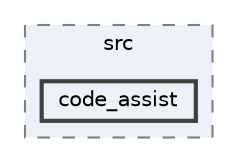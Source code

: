 digraph "packages/core/src/code_assist"
{
 // LATEX_PDF_SIZE
  bgcolor="transparent";
  edge [fontname=Helvetica,fontsize=10,labelfontname=Helvetica,labelfontsize=10];
  node [fontname=Helvetica,fontsize=10,shape=box,height=0.2,width=0.4];
  compound=true
  subgraph clusterdir_bdca545b7ad9837b4902ae65e63f03d5 {
    graph [ bgcolor="#edf0f7", pencolor="grey50", label="src", fontname=Helvetica,fontsize=10 style="filled,dashed", URL="dir_bdca545b7ad9837b4902ae65e63f03d5.html",tooltip=""]
  dir_f168a47a946aad8df8d191576966492d [label="code_assist", fillcolor="#edf0f7", color="grey25", style="filled,bold", URL="dir_f168a47a946aad8df8d191576966492d.html",tooltip=""];
  }
}
